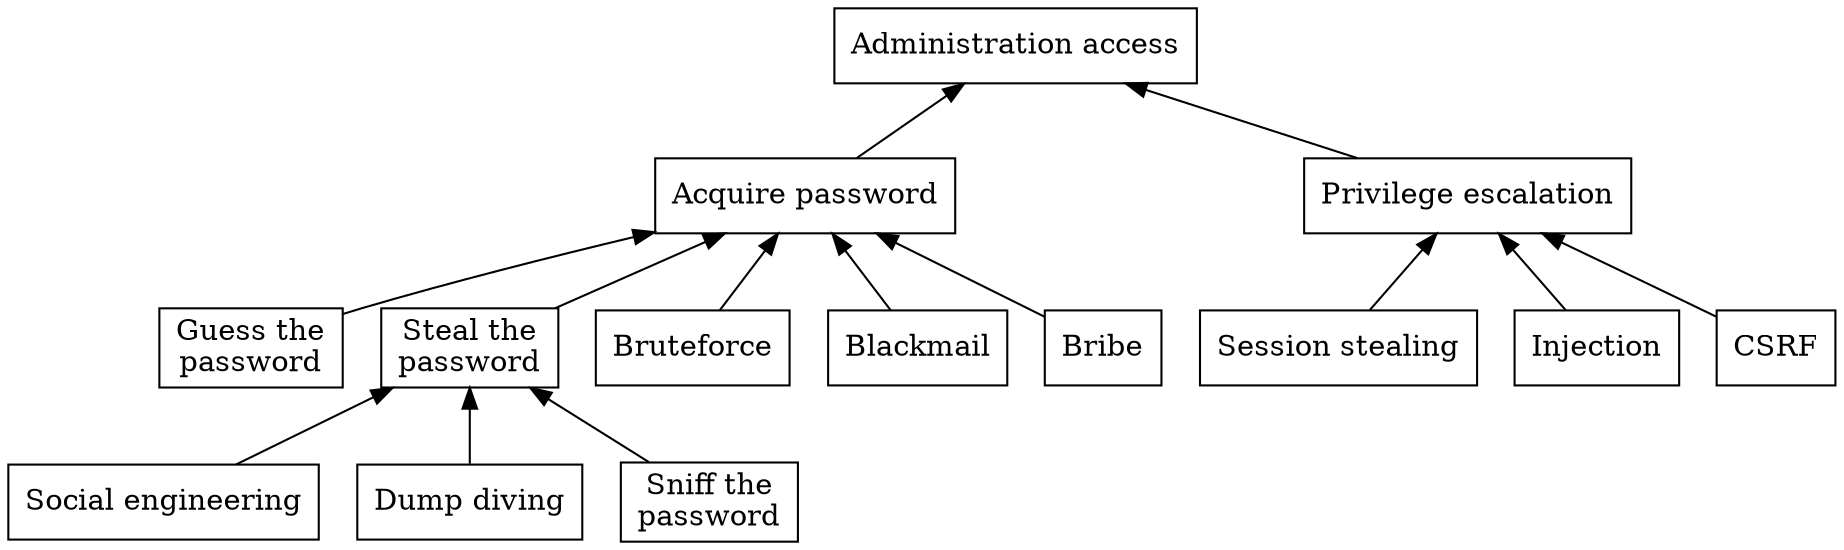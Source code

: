 digraph AttackAdmin {
	rankdir = TB
	node [ shape = box ]
	edge [ dir = back ]

	Admin [ label = "Administration access" ]
	Password [ label = "Acquire password" ]
	Privilege [ label = "Privilege escalation" ]
	Guess [ label = "Guess the\npassword" ]
	Steal [ label = "Steal the\npassword" ]
	SocialEngineering [ label = "Social engineering" ]
	Garbage [ label = "Dump diving" ]
	SessionStealing [ label = "Session stealing" ]
	Sniff [ label = "Sniff the\npassword" ]

	Admin -> { Password Privilege }
	Password -> { Bruteforce Guess Steal Blackmail Bribe }
	Steal -> { SocialEngineering Garbage Sniff }
	Privilege -> { Injection CSRF SessionStealing }
}
